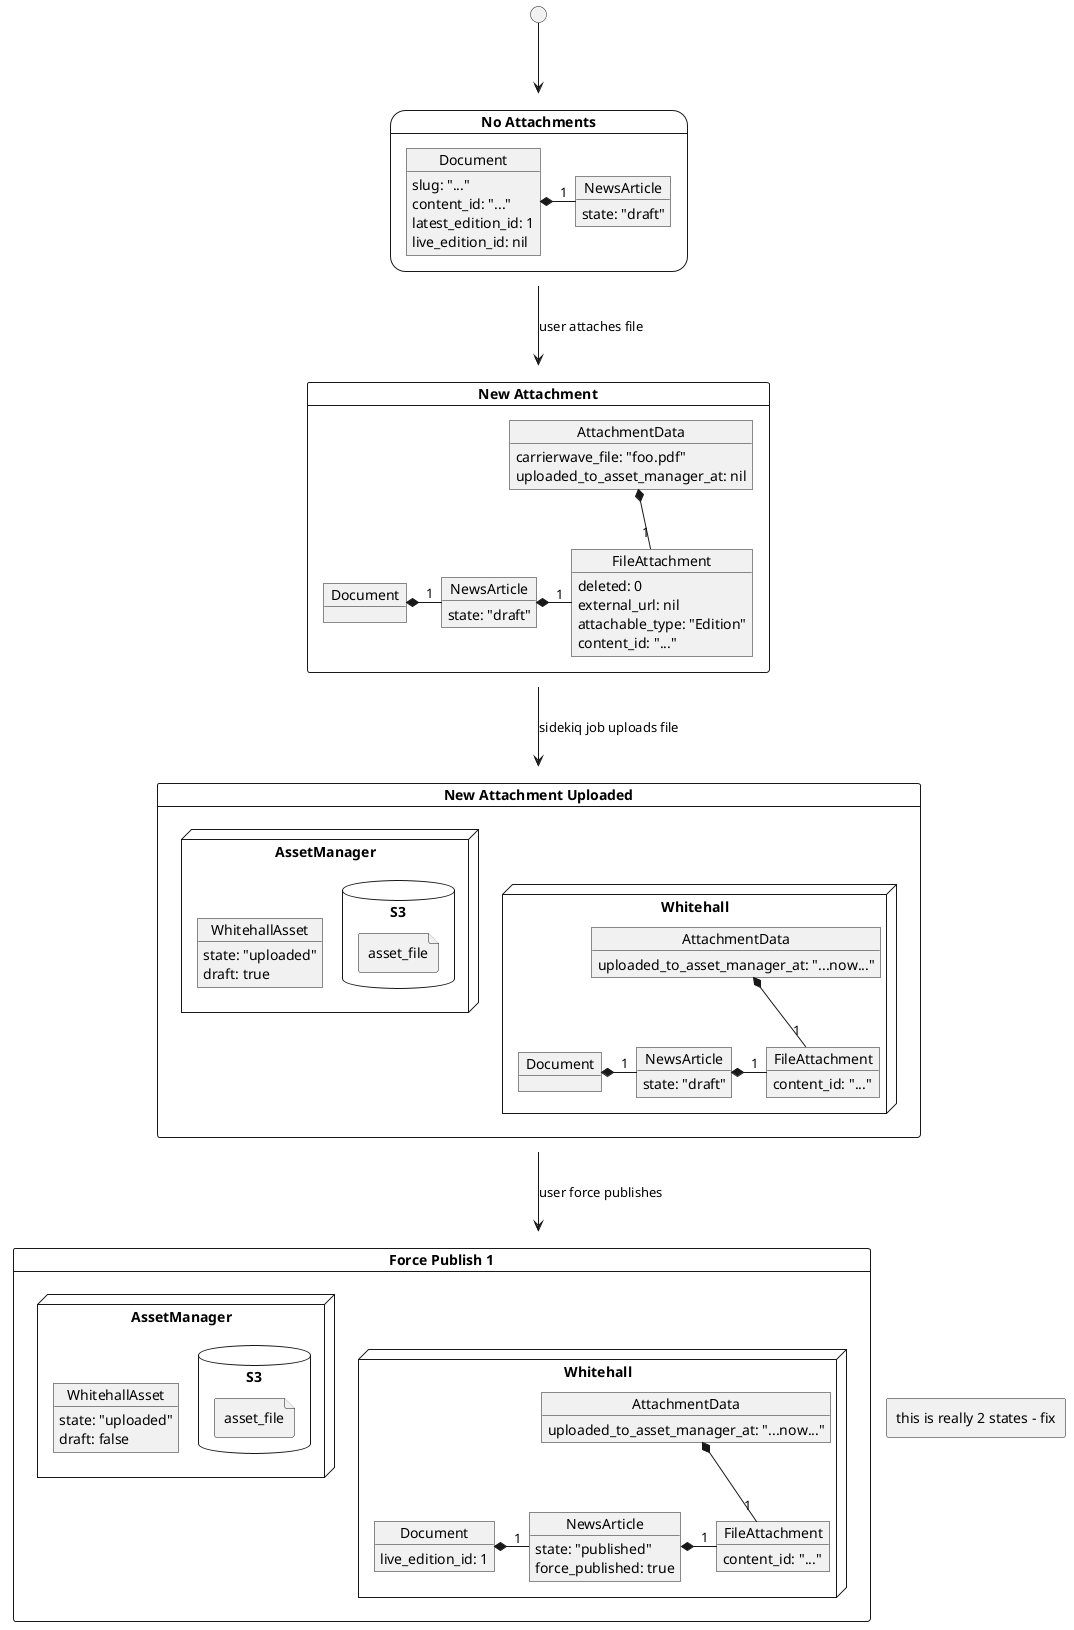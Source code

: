 @startuml

'Note the 'skinparam' and <<state>> stereotype might be overkill
' especially as they need to be repeated for every subdocument
' we could keep this simpler with vanilla cards
' (I've removed skinparam for the later states)

circle " " as startPoint

label NoAttachments [
{{
hide stereotype
card "No Attachments" <<state>> {

  object Document {
    slug: "..."
    content_id: "..."
    latest_edition_id: 1
    live_edition_id: nil
  }
  object NewsArticle {
    state: "draft"
  }
  Document *- "1" NewsArticle
}
skinparam <<state>> {
  roundcorner 30
}
}}
]

label NewAttachment [
{{
hide stereotype
card "New Attachment" {

  object Document
  object NewsArticle {
    state: "draft"
  }
  object FileAttachment {
    deleted: 0
    external_url: nil
    attachable_type: "Edition"
    content_id: "..."
  }

  Document *- "1" NewsArticle

  object AttachmentData {
    carrierwave_file: "foo.pdf"
    uploaded_to_asset_manager_at: nil
  }
  AttachmentData *-- "1" FileAttachment
  NewsArticle *- "1" FileAttachment

}
}}
]

label NewAttachmentUploaded [
{{
allowmixing
hide stereotype
card "New Attachment Uploaded" {
  node Whitehall {
  object Document
  object NewsArticle {
    state: "draft"
  }
  object FileAttachment {
    content_id: "..."
  }

  Document *- "1" NewsArticle

  object AttachmentData {
    uploaded_to_asset_manager_at: "...now..."
  }
  AttachmentData *-- "1" FileAttachment
  NewsArticle *- "1" FileAttachment
  }

  node AssetManager {
  object WhitehallAsset {
    state: "uploaded"
    draft: true
  }
  database S3 {
  file asset_file
  }
  }
}
}}
]

label ForcePublish1 [
{{
allowmixing
hide stereotype

rectangle "this is really 2 states - fix"

card "Force Publish 1" {
  node Whitehall {
  object Document {
    live_edition_id: 1
  }
  object NewsArticle {
    state: "published"
    force_published: true
  }
  object FileAttachment {
    content_id: "..."
  }

  Document *- "1" NewsArticle

  object AttachmentData {
    uploaded_to_asset_manager_at: "...now..."
  }
  AttachmentData *-- "1" FileAttachment
  NewsArticle *- "1" FileAttachment
  }

  node AssetManager {
  object WhitehallAsset {
    state: "uploaded"
    draft: false
  }
  database S3 {
  file asset_file
  }
  }
}
}}
]

startPoint --> NoAttachments
NoAttachments --> NewAttachment : user attaches file
NewAttachment --> NewAttachmentUploaded: sidekiq job uploads file
NewAttachmentUploaded --> ForcePublish1: user force publishes

@enduml